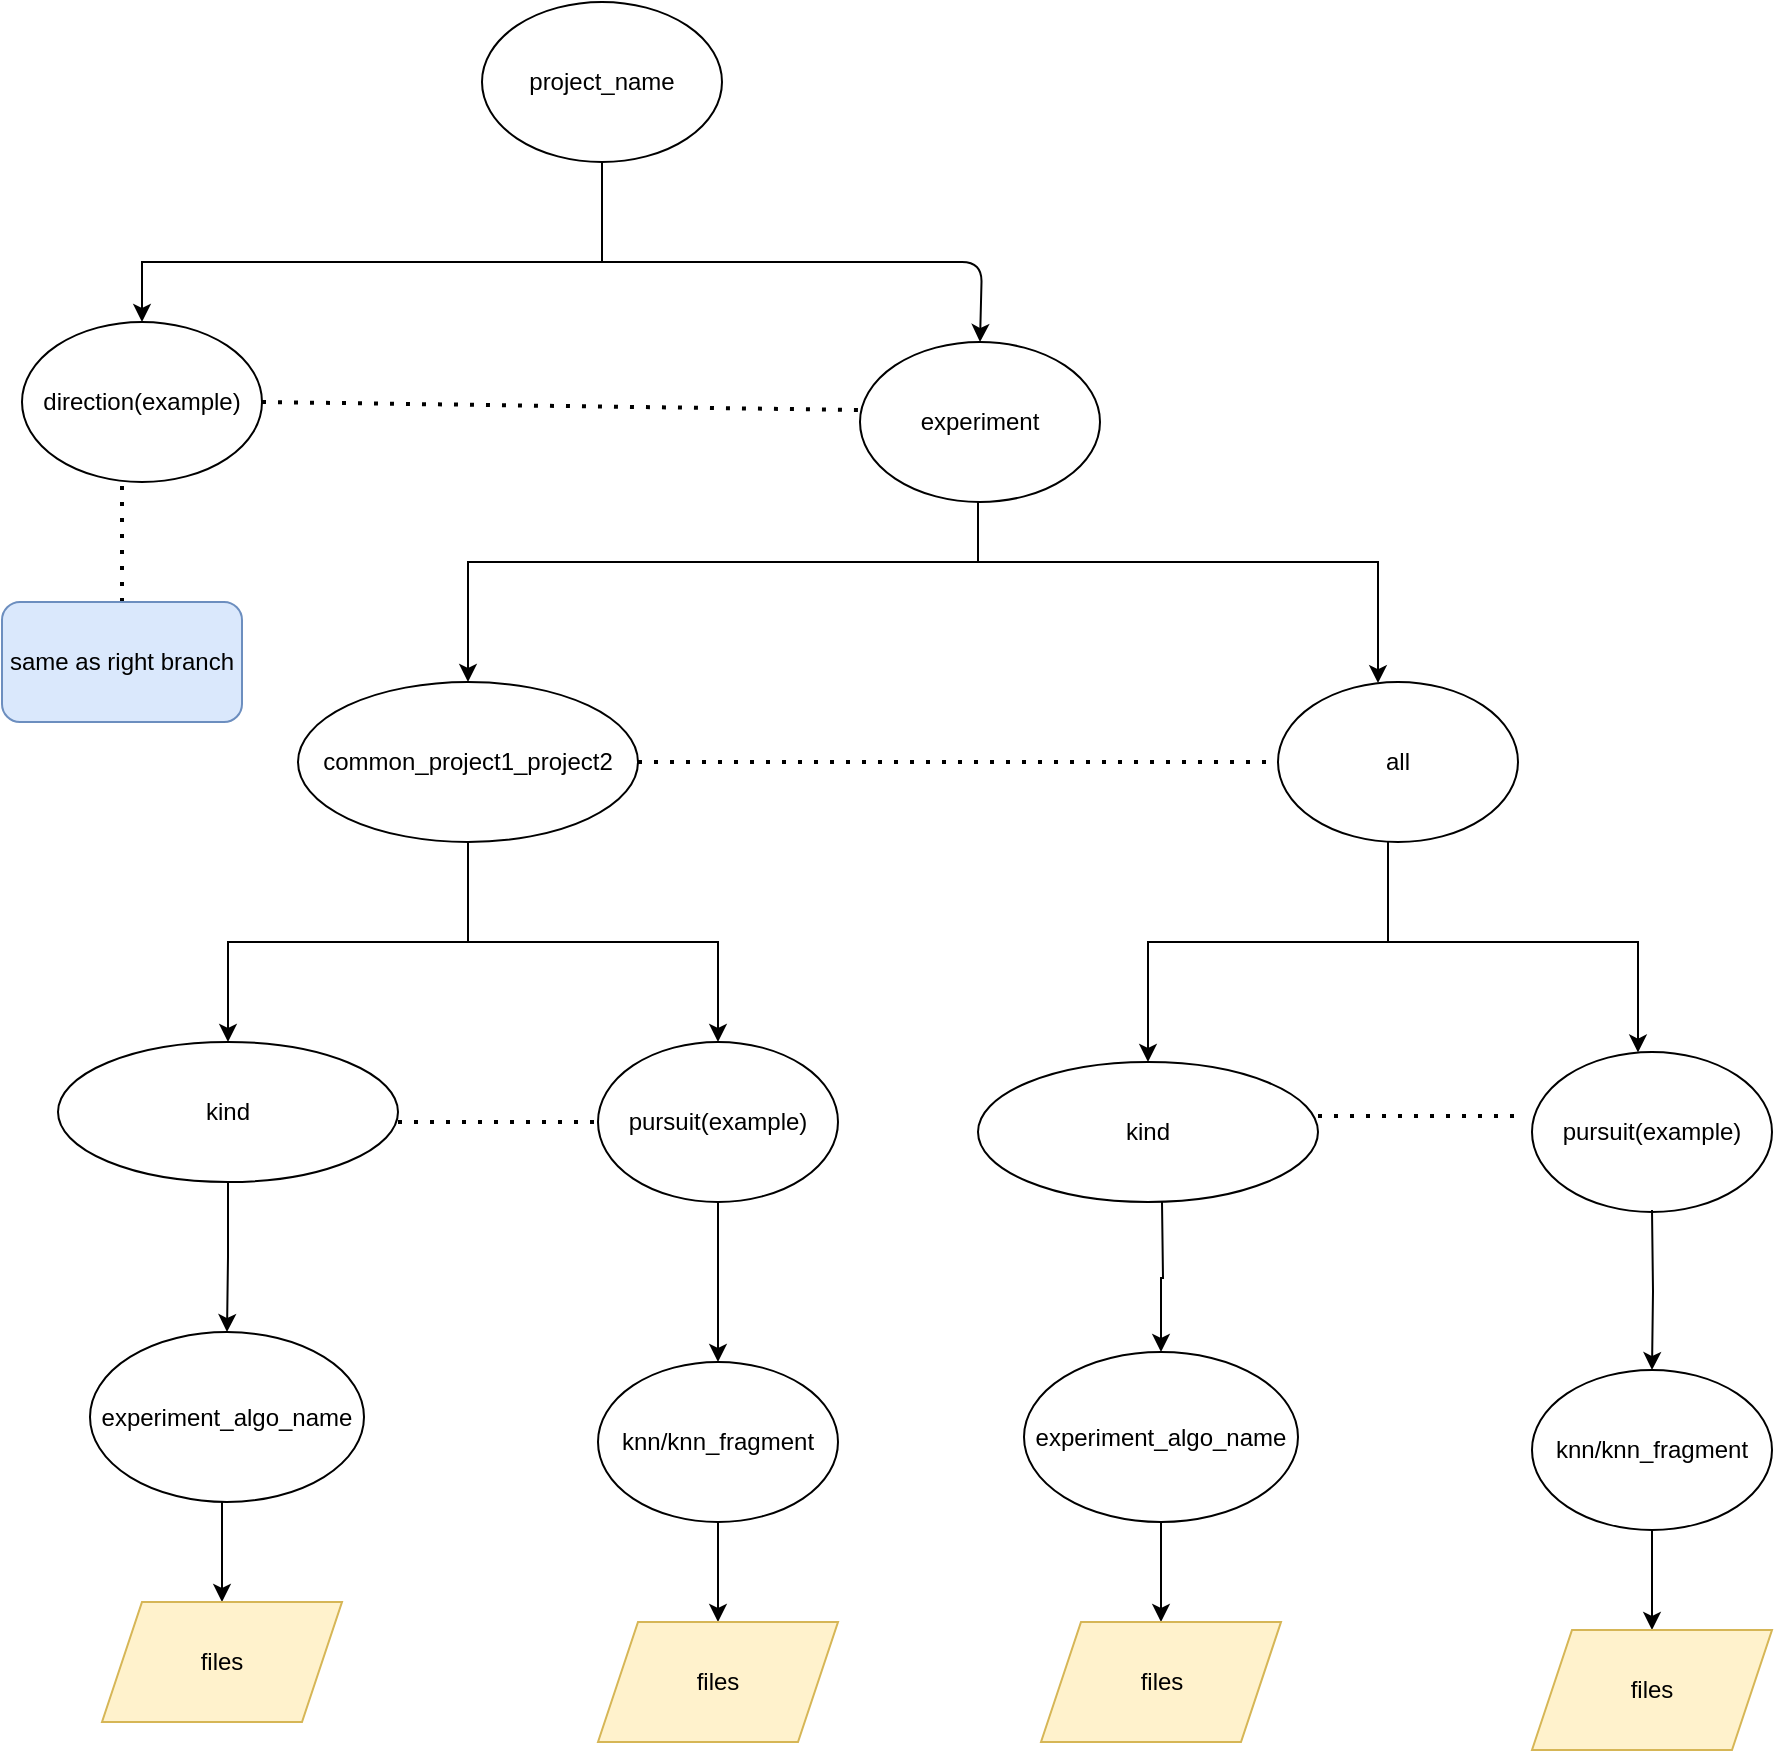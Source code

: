<mxfile version="13.7.7" type="github"><diagram id="Sd2ewVxP6y0VT3KOHQbj" name="Page-1"><mxGraphModel dx="2246" dy="1469" grid="1" gridSize="10" guides="1" tooltips="1" connect="1" arrows="1" fold="1" page="1" pageScale="1" pageWidth="850" pageHeight="1100" math="0" shadow="0"><root><mxCell id="0"/><mxCell id="1" parent="0"/><mxCell id="hmsuYkp4Y0tQN6juGZYW-3" value="" style="edgeStyle=orthogonalEdgeStyle;rounded=0;orthogonalLoop=1;jettySize=auto;html=1;" edge="1" parent="1" source="hmsuYkp4Y0tQN6juGZYW-1" target="hmsuYkp4Y0tQN6juGZYW-2"><mxGeometry relative="1" as="geometry"><Array as="points"><mxPoint x="758" y="360"/><mxPoint x="503" y="360"/></Array></mxGeometry></mxCell><mxCell id="hmsuYkp4Y0tQN6juGZYW-7" value="" style="edgeStyle=orthogonalEdgeStyle;rounded=0;orthogonalLoop=1;jettySize=auto;html=1;" edge="1" parent="1" source="hmsuYkp4Y0tQN6juGZYW-1" target="hmsuYkp4Y0tQN6juGZYW-6"><mxGeometry relative="1" as="geometry"><Array as="points"><mxPoint x="758" y="360"/><mxPoint x="958" y="360"/></Array></mxGeometry></mxCell><mxCell id="hmsuYkp4Y0tQN6juGZYW-1" value="experiment" style="ellipse;whiteSpace=wrap;html=1;" vertex="1" parent="1"><mxGeometry x="699" y="250" width="120" height="80" as="geometry"/></mxCell><mxCell id="hmsuYkp4Y0tQN6juGZYW-9" value="" style="edgeStyle=orthogonalEdgeStyle;rounded=0;orthogonalLoop=1;jettySize=auto;html=1;" edge="1" parent="1" source="hmsuYkp4Y0tQN6juGZYW-2" target="hmsuYkp4Y0tQN6juGZYW-8"><mxGeometry relative="1" as="geometry"/></mxCell><mxCell id="hmsuYkp4Y0tQN6juGZYW-16" value="" style="edgeStyle=orthogonalEdgeStyle;rounded=0;orthogonalLoop=1;jettySize=auto;html=1;" edge="1" parent="1" source="hmsuYkp4Y0tQN6juGZYW-2" target="hmsuYkp4Y0tQN6juGZYW-15"><mxGeometry relative="1" as="geometry"><Array as="points"><mxPoint x="503" y="550"/><mxPoint x="628" y="550"/></Array></mxGeometry></mxCell><mxCell id="hmsuYkp4Y0tQN6juGZYW-2" value="common_project1_project2" style="ellipse;whiteSpace=wrap;html=1;" vertex="1" parent="1"><mxGeometry x="418" y="420" width="170" height="80" as="geometry"/></mxCell><mxCell id="hmsuYkp4Y0tQN6juGZYW-6" value="all" style="ellipse;whiteSpace=wrap;html=1;" vertex="1" parent="1"><mxGeometry x="908" y="420" width="120" height="80" as="geometry"/></mxCell><mxCell id="hmsuYkp4Y0tQN6juGZYW-24" value="" style="edgeStyle=orthogonalEdgeStyle;rounded=0;orthogonalLoop=1;jettySize=auto;html=1;" edge="1" parent="1" source="hmsuYkp4Y0tQN6juGZYW-8" target="hmsuYkp4Y0tQN6juGZYW-23"><mxGeometry relative="1" as="geometry"/></mxCell><mxCell id="hmsuYkp4Y0tQN6juGZYW-8" value="kind" style="ellipse;whiteSpace=wrap;html=1;" vertex="1" parent="1"><mxGeometry x="298" y="600" width="170" height="70" as="geometry"/></mxCell><mxCell id="hmsuYkp4Y0tQN6juGZYW-14" value="" style="endArrow=none;dashed=1;html=1;dashPattern=1 3;strokeWidth=2;entryX=0;entryY=0.5;entryDx=0;entryDy=0;exitX=1;exitY=0.5;exitDx=0;exitDy=0;" edge="1" parent="1" source="hmsuYkp4Y0tQN6juGZYW-2" target="hmsuYkp4Y0tQN6juGZYW-6"><mxGeometry width="50" height="50" relative="1" as="geometry"><mxPoint x="588" y="470" as="sourcePoint"/><mxPoint x="638" y="420" as="targetPoint"/></mxGeometry></mxCell><mxCell id="hmsuYkp4Y0tQN6juGZYW-34" value="" style="edgeStyle=orthogonalEdgeStyle;rounded=0;orthogonalLoop=1;jettySize=auto;html=1;" edge="1" parent="1" source="hmsuYkp4Y0tQN6juGZYW-15" target="hmsuYkp4Y0tQN6juGZYW-33"><mxGeometry relative="1" as="geometry"/></mxCell><mxCell id="hmsuYkp4Y0tQN6juGZYW-15" value="pursuit(example)" style="ellipse;whiteSpace=wrap;html=1;" vertex="1" parent="1"><mxGeometry x="568" y="600" width="120" height="80" as="geometry"/></mxCell><mxCell id="hmsuYkp4Y0tQN6juGZYW-17" value="" style="edgeStyle=orthogonalEdgeStyle;rounded=0;orthogonalLoop=1;jettySize=auto;html=1;" edge="1" parent="1" target="hmsuYkp4Y0tQN6juGZYW-19"><mxGeometry relative="1" as="geometry"><mxPoint x="963" y="500" as="sourcePoint"/><Array as="points"><mxPoint x="963" y="550"/><mxPoint x="843" y="550"/></Array></mxGeometry></mxCell><mxCell id="hmsuYkp4Y0tQN6juGZYW-18" value="" style="edgeStyle=orthogonalEdgeStyle;rounded=0;orthogonalLoop=1;jettySize=auto;html=1;" edge="1" parent="1" target="hmsuYkp4Y0tQN6juGZYW-20"><mxGeometry relative="1" as="geometry"><mxPoint x="963" y="500" as="sourcePoint"/><Array as="points"><mxPoint x="963" y="550"/><mxPoint x="1088" y="550"/></Array></mxGeometry></mxCell><mxCell id="hmsuYkp4Y0tQN6juGZYW-19" value="kind" style="ellipse;whiteSpace=wrap;html=1;" vertex="1" parent="1"><mxGeometry x="758" y="610" width="170" height="70" as="geometry"/></mxCell><mxCell id="hmsuYkp4Y0tQN6juGZYW-20" value="pursuit(example)" style="ellipse;whiteSpace=wrap;html=1;" vertex="1" parent="1"><mxGeometry x="1035" y="605" width="120" height="80" as="geometry"/></mxCell><mxCell id="hmsuYkp4Y0tQN6juGZYW-21" value="" style="endArrow=none;dashed=1;html=1;dashPattern=1 3;strokeWidth=2;entryX=0;entryY=0.5;entryDx=0;entryDy=0;" edge="1" parent="1" target="hmsuYkp4Y0tQN6juGZYW-15"><mxGeometry width="50" height="50" relative="1" as="geometry"><mxPoint x="468" y="640" as="sourcePoint"/><mxPoint x="518" y="590" as="targetPoint"/></mxGeometry></mxCell><mxCell id="hmsuYkp4Y0tQN6juGZYW-22" value="" style="endArrow=none;dashed=1;html=1;dashPattern=1 3;strokeWidth=2;entryX=-0.025;entryY=0.4;entryDx=0;entryDy=0;entryPerimeter=0;exitX=1;exitY=0.386;exitDx=0;exitDy=0;exitPerimeter=0;" edge="1" parent="1" source="hmsuYkp4Y0tQN6juGZYW-19" target="hmsuYkp4Y0tQN6juGZYW-20"><mxGeometry width="50" height="50" relative="1" as="geometry"><mxPoint x="928" y="630" as="sourcePoint"/><mxPoint x="978" y="580" as="targetPoint"/></mxGeometry></mxCell><mxCell id="hmsuYkp4Y0tQN6juGZYW-23" value="&lt;span&gt;experiment_algo_name&lt;/span&gt;" style="ellipse;whiteSpace=wrap;html=1;" vertex="1" parent="1"><mxGeometry x="314" y="745" width="137" height="85" as="geometry"/></mxCell><mxCell id="hmsuYkp4Y0tQN6juGZYW-28" value="" style="edgeStyle=orthogonalEdgeStyle;rounded=0;orthogonalLoop=1;jettySize=auto;html=1;" edge="1" parent="1" source="hmsuYkp4Y0tQN6juGZYW-25" target="hmsuYkp4Y0tQN6juGZYW-27"><mxGeometry relative="1" as="geometry"><Array as="points"><mxPoint x="570" y="210"/><mxPoint x="340" y="210"/></Array></mxGeometry></mxCell><mxCell id="hmsuYkp4Y0tQN6juGZYW-25" value="project_name" style="ellipse;whiteSpace=wrap;html=1;" vertex="1" parent="1"><mxGeometry x="510" y="80" width="120" height="80" as="geometry"/></mxCell><mxCell id="hmsuYkp4Y0tQN6juGZYW-27" value="direction(example)" style="ellipse;whiteSpace=wrap;html=1;" vertex="1" parent="1"><mxGeometry x="280" y="240" width="120" height="80" as="geometry"/></mxCell><mxCell id="hmsuYkp4Y0tQN6juGZYW-31" value="" style="endArrow=classic;html=1;entryX=0.5;entryY=0;entryDx=0;entryDy=0;" edge="1" parent="1" target="hmsuYkp4Y0tQN6juGZYW-1"><mxGeometry width="50" height="50" relative="1" as="geometry"><mxPoint x="570" y="210" as="sourcePoint"/><mxPoint x="620" y="160" as="targetPoint"/><Array as="points"><mxPoint x="760" y="210"/></Array></mxGeometry></mxCell><mxCell id="hmsuYkp4Y0tQN6juGZYW-32" value="" style="endArrow=none;dashed=1;html=1;dashPattern=1 3;strokeWidth=2;entryX=0.008;entryY=0.425;entryDx=0;entryDy=0;exitX=1;exitY=0.5;exitDx=0;exitDy=0;entryPerimeter=0;" edge="1" parent="1" source="hmsuYkp4Y0tQN6juGZYW-27" target="hmsuYkp4Y0tQN6juGZYW-1"><mxGeometry width="50" height="50" relative="1" as="geometry"><mxPoint x="390" y="279.5" as="sourcePoint"/><mxPoint x="710" y="279.5" as="targetPoint"/></mxGeometry></mxCell><mxCell id="hmsuYkp4Y0tQN6juGZYW-33" value="knn/knn_fragment" style="ellipse;whiteSpace=wrap;html=1;" vertex="1" parent="1"><mxGeometry x="568" y="760" width="120" height="80" as="geometry"/></mxCell><mxCell id="hmsuYkp4Y0tQN6juGZYW-43" value="" style="edgeStyle=orthogonalEdgeStyle;rounded=0;orthogonalLoop=1;jettySize=auto;html=1;" edge="1" parent="1" target="hmsuYkp4Y0tQN6juGZYW-45"><mxGeometry relative="1" as="geometry"><mxPoint x="850" y="680" as="sourcePoint"/></mxGeometry></mxCell><mxCell id="hmsuYkp4Y0tQN6juGZYW-44" value="" style="edgeStyle=orthogonalEdgeStyle;rounded=0;orthogonalLoop=1;jettySize=auto;html=1;" edge="1" parent="1" target="hmsuYkp4Y0tQN6juGZYW-46"><mxGeometry relative="1" as="geometry"><mxPoint x="1095" y="684" as="sourcePoint"/></mxGeometry></mxCell><mxCell id="hmsuYkp4Y0tQN6juGZYW-45" value="&lt;span&gt;experiment_algo_name&lt;/span&gt;" style="ellipse;whiteSpace=wrap;html=1;" vertex="1" parent="1"><mxGeometry x="781" y="755" width="137" height="85" as="geometry"/></mxCell><mxCell id="hmsuYkp4Y0tQN6juGZYW-46" value="knn/knn_fragment" style="ellipse;whiteSpace=wrap;html=1;" vertex="1" parent="1"><mxGeometry x="1035" y="764" width="120" height="80" as="geometry"/></mxCell><mxCell id="hmsuYkp4Y0tQN6juGZYW-47" value="" style="endArrow=none;dashed=1;html=1;dashPattern=1 3;strokeWidth=2;" edge="1" parent="1"><mxGeometry width="50" height="50" relative="1" as="geometry"><mxPoint x="330" y="380" as="sourcePoint"/><mxPoint x="330" y="320" as="targetPoint"/></mxGeometry></mxCell><mxCell id="hmsuYkp4Y0tQN6juGZYW-49" value="same as right branch" style="rounded=1;whiteSpace=wrap;html=1;fillColor=#dae8fc;strokeColor=#6c8ebf;" vertex="1" parent="1"><mxGeometry x="270" y="380" width="120" height="60" as="geometry"/></mxCell><mxCell id="hmsuYkp4Y0tQN6juGZYW-51" value="" style="endArrow=classic;html=1;" edge="1" parent="1" target="hmsuYkp4Y0tQN6juGZYW-52"><mxGeometry width="50" height="50" relative="1" as="geometry"><mxPoint x="380" y="830" as="sourcePoint"/><mxPoint x="380" y="910" as="targetPoint"/></mxGeometry></mxCell><mxCell id="hmsuYkp4Y0tQN6juGZYW-52" value="files" style="shape=parallelogram;perimeter=parallelogramPerimeter;whiteSpace=wrap;html=1;fixedSize=1;fillColor=#fff2cc;strokeColor=#d6b656;" vertex="1" parent="1"><mxGeometry x="320" y="880" width="120" height="60" as="geometry"/></mxCell><mxCell id="hmsuYkp4Y0tQN6juGZYW-55" value="" style="endArrow=classic;html=1;" edge="1" parent="1" target="hmsuYkp4Y0tQN6juGZYW-56"><mxGeometry width="50" height="50" relative="1" as="geometry"><mxPoint x="628" y="840" as="sourcePoint"/><mxPoint x="628" y="920" as="targetPoint"/></mxGeometry></mxCell><mxCell id="hmsuYkp4Y0tQN6juGZYW-56" value="files" style="shape=parallelogram;perimeter=parallelogramPerimeter;whiteSpace=wrap;html=1;fixedSize=1;fillColor=#fff2cc;strokeColor=#d6b656;" vertex="1" parent="1"><mxGeometry x="568" y="890" width="120" height="60" as="geometry"/></mxCell><mxCell id="hmsuYkp4Y0tQN6juGZYW-57" value="" style="endArrow=classic;html=1;" edge="1" parent="1" target="hmsuYkp4Y0tQN6juGZYW-58"><mxGeometry width="50" height="50" relative="1" as="geometry"><mxPoint x="849.5" y="840" as="sourcePoint"/><mxPoint x="849.5" y="920" as="targetPoint"/></mxGeometry></mxCell><mxCell id="hmsuYkp4Y0tQN6juGZYW-58" value="files" style="shape=parallelogram;perimeter=parallelogramPerimeter;whiteSpace=wrap;html=1;fixedSize=1;fillColor=#fff2cc;strokeColor=#d6b656;" vertex="1" parent="1"><mxGeometry x="789.5" y="890" width="120" height="60" as="geometry"/></mxCell><mxCell id="hmsuYkp4Y0tQN6juGZYW-59" value="" style="endArrow=classic;html=1;" edge="1" parent="1" target="hmsuYkp4Y0tQN6juGZYW-60"><mxGeometry width="50" height="50" relative="1" as="geometry"><mxPoint x="1095" y="844" as="sourcePoint"/><mxPoint x="1095" y="924" as="targetPoint"/></mxGeometry></mxCell><mxCell id="hmsuYkp4Y0tQN6juGZYW-60" value="files" style="shape=parallelogram;perimeter=parallelogramPerimeter;whiteSpace=wrap;html=1;fixedSize=1;fillColor=#fff2cc;strokeColor=#d6b656;" vertex="1" parent="1"><mxGeometry x="1035" y="894" width="120" height="60" as="geometry"/></mxCell></root></mxGraphModel></diagram></mxfile>